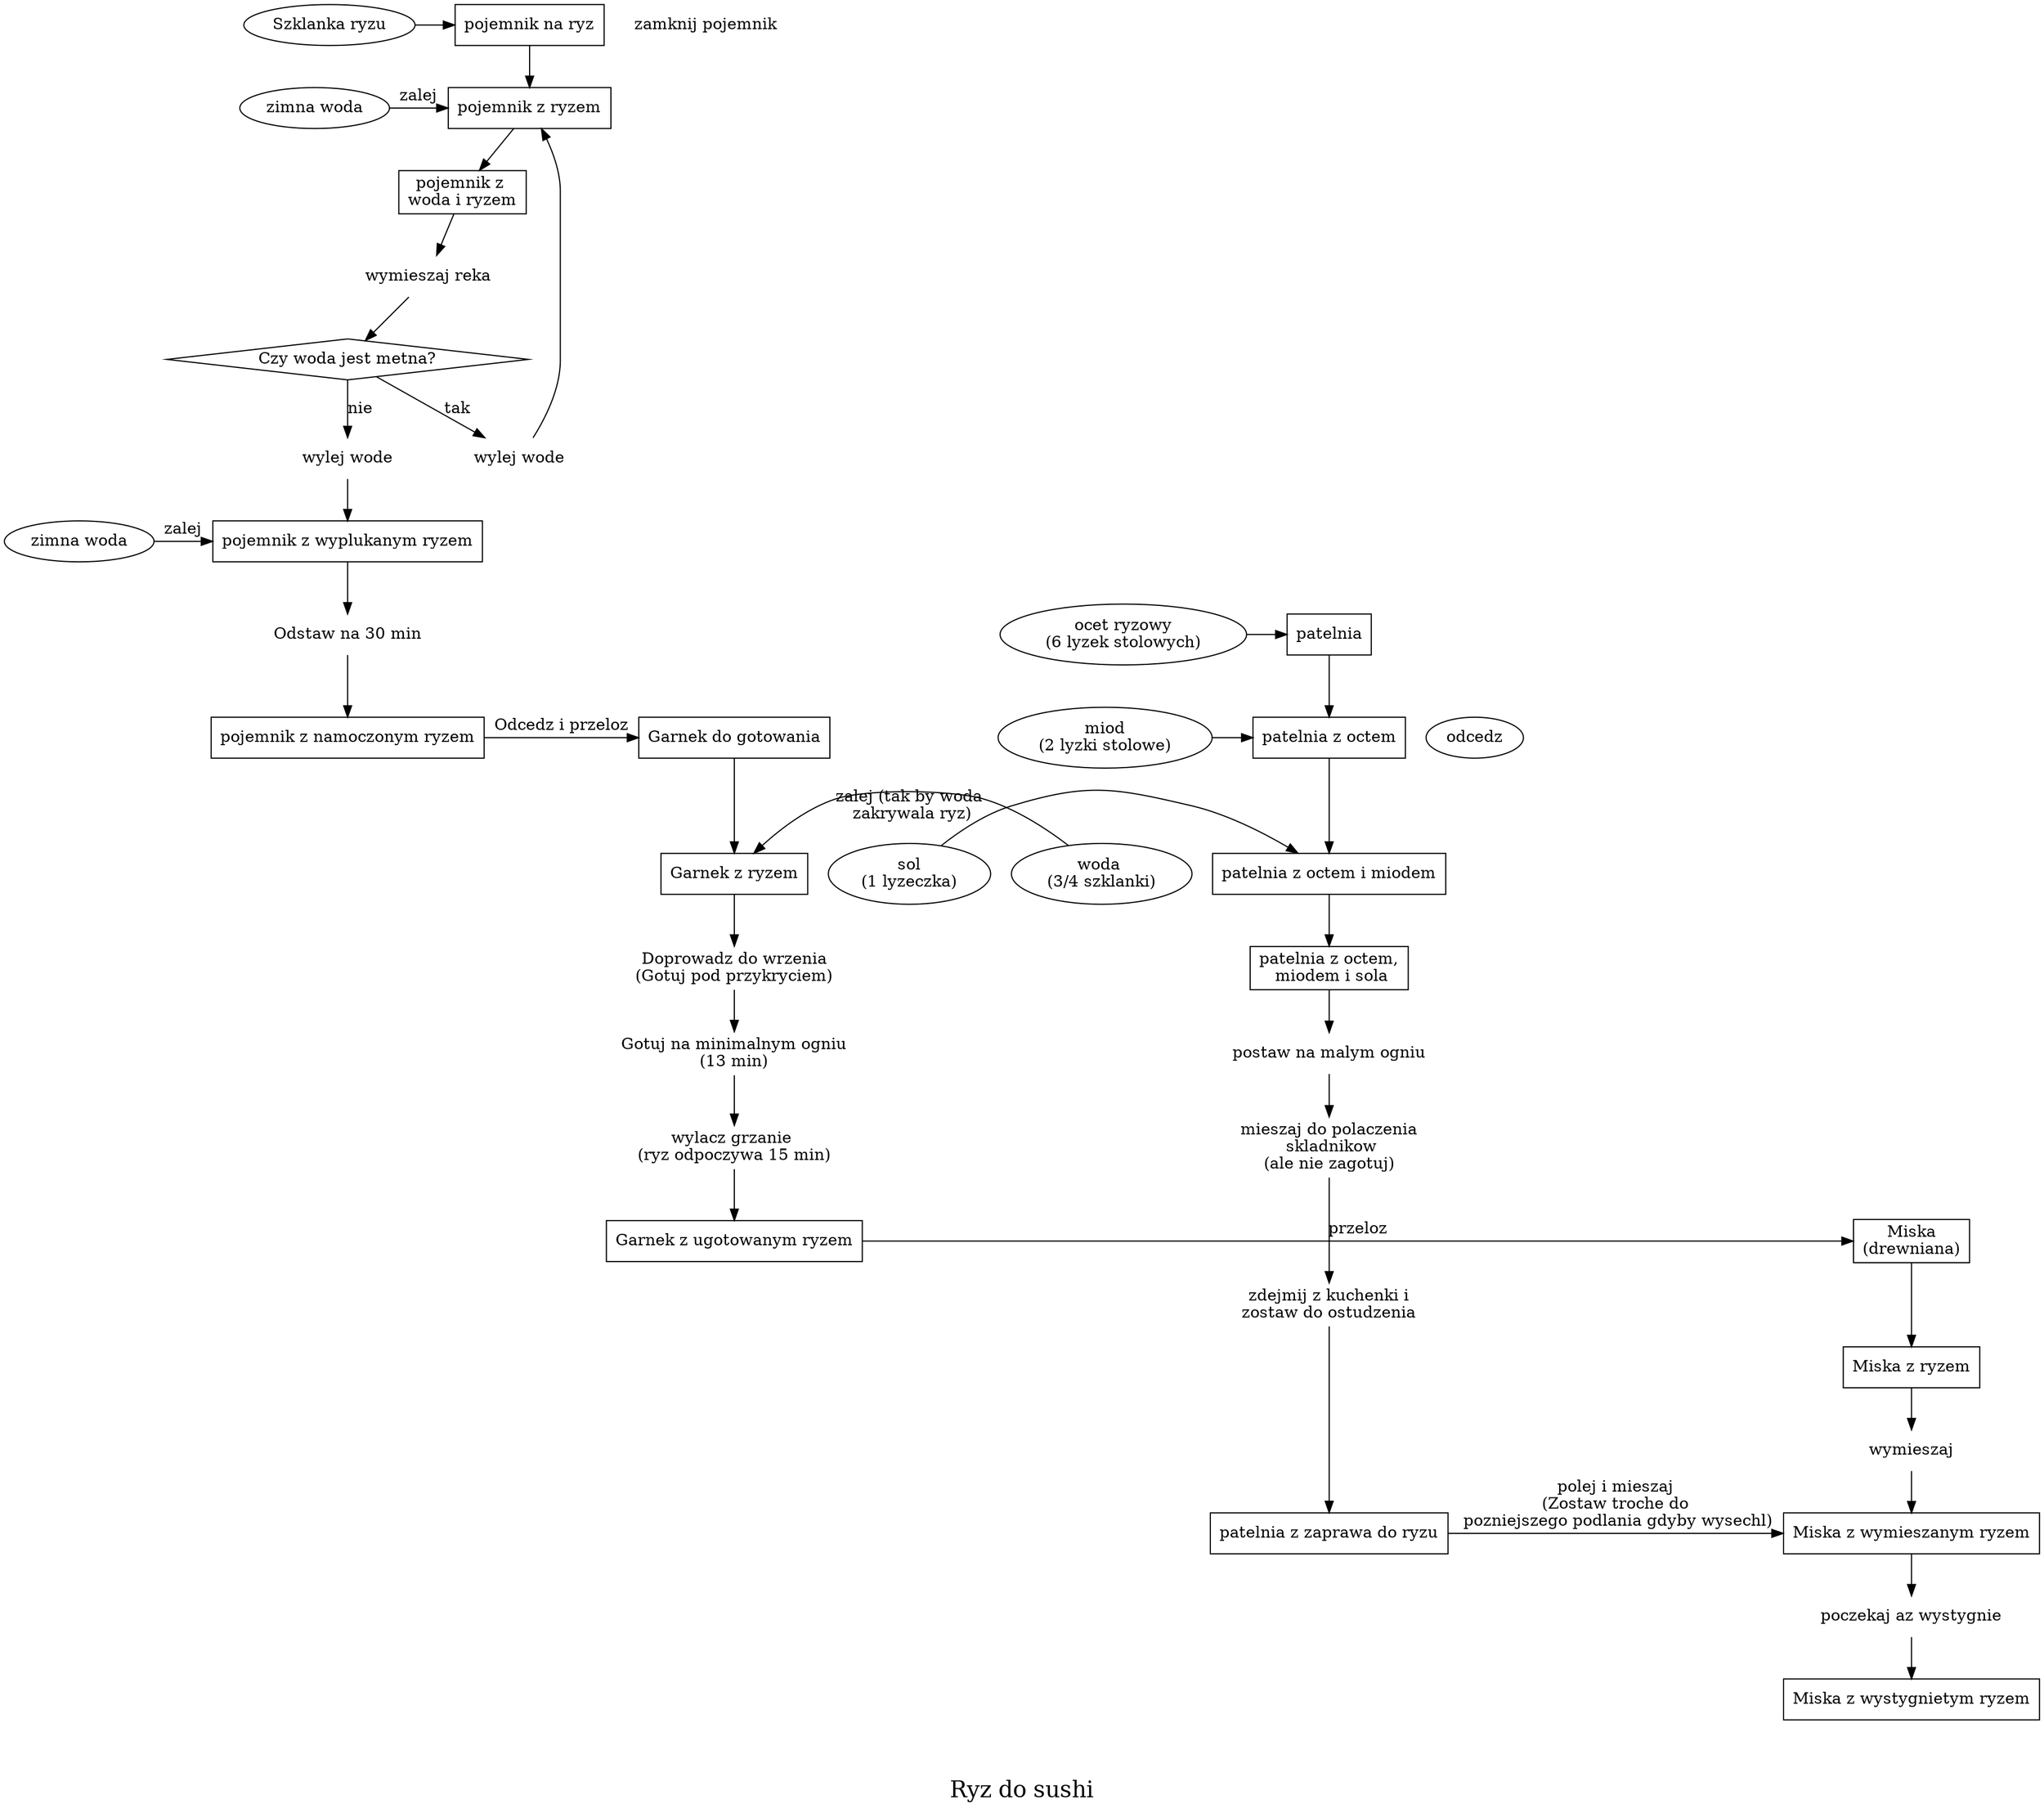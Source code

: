 
digraph G {
  fontsize=20
  label="\n\nRyz do sushi"
  URL="https://www.youtube.com/watch?v=l3D-AV_AYyo&t=226s"
  {rank=same ryz,pojemnik}
  {rank=same woda,pojemnik2}
  {rank=same woda2,pojemnik4}
  {rank=same odcedz,pojemnik5,garnek}
  {rank=same odstaw,ocet,patelnia}
  {rank=same miod,patelnia2}
  {rank=same woda3,garnek2}
  {rank=same sol,patelnia3}
  {rank=same garnek3,miska}
  {rank=same patelnia5,miska3}
  ryz[label="Szklanka ryzu"]
  woda[label="zimna woda"]
  woda2[label="zimna woda"]
  woda3[label="woda \n(3/4 szklanki)"]
  miod[label="miod\n(2 lyzki stolowe)"]
  ocet[label="ocet ryzowy\n(6 lyzek stolowych)"]
  sol[label="sol\n(1 lyzeczka)"]
  mieszaj[label="wymieszaj reka",shape=none]
  wymieszaj[label="wymieszaj",shape=none]
  mieszaj3[label="mieszaj do polaczenia\n skladnikow\n(ale nie zagotuj)",shape=none]
  wylej[label="wylej wode",shape=none]
  wylej2[label="wylej wode",shape=none]
  podgrzej[label="postaw na malym ogniu",shape=none]
  metna[label="Czy woda jest metna?",shape=diamond]
  zamknij[label="zamknij pojemnik",shape=none]
  ostodz[label="zdejmij z kuchenki i\nzostaw do ostudzenia",shape=none]
  czekaj[label="poczekaj az wystygnie",shape=none]
  odstaw[label="Odstaw na 30 min",shape=none]
  gotuj1[label="Doprowadz do wrzenia\n(Gotuj pod przykryciem)",shape=none]
  gotuj2[label="Gotuj na minimalnym ogniu\n(13 min)",shape=none]
  gotuj3[label="wylacz grzanie \n(ryz odpoczywa 15 min)",shape=none]
  patelnia[shape=rectangle,label="patelnia"]
  patelnia2[shape=rectangle,label="patelnia z octem"]
  patelnia3[shape=rectangle,label="patelnia z octem i miodem"]
  patelnia4[shape=rectangle,label="patelnia z octem,\n miodem i sola"]
  patelnia5[shape=rectangle,label="patelnia z zaprawa do ryzu"]
  pojemnik[shape=rectangle,label="pojemnik na ryz"]
  ryz->pojemnik
  pojemnik2[shape=rectangle,label="pojemnik z ryzem"]
  pojemnik3[shape=rectangle,label="pojemnik z \nwoda i ryzem"]
  pojemnik4[shape=rectangle,label="pojemnik z wyplukanym ryzem"]
  pojemnik5[shape=rectangle,label="pojemnik z namoczonym ryzem"]
  garnek[shape=rectangle,label="Garnek do gotowania"]
  garnek2[shape=rectangle,label="Garnek z ryzem"]
  garnek3[shape=rectangle,label="Garnek z ugotowanym ryzem"]
  miska[shape=rectangle,label="Miska\n(drewniana)"]
  miska2[shape=rectangle,label="Miska z ryzem"]
  miska3[shape=rectangle,label="Miska z wymieszanym ryzem"]
  miska4[shape=rectangle,label="Miska z wystygnietym ryzem"]
  woda->pojemnik2[label="zalej"]
  pojemnik->pojemnik2->pojemnik3->mieszaj->metna
  metna->wylej[label="tak"]
  metna->wylej2[label="nie"]
  wylej->pojemnik2
  wylej2->pojemnik4
  woda2->pojemnik4[label="zalej"] 
  pojemnik4->odstaw->pojemnik5
  ocet->patelnia
  miod->patelnia2
  sol->patelnia3->patelnia4
  patelnia->patelnia2->patelnia3
  patelnia4->podgrzej->mieszaj3->ostodz->patelnia5
  pojemnik5->garnek[label="Odcedz i przeloz"]
  garnek->garnek2
  woda3->garnek2[label="zalej (tak by woda\n zakrywala ryz)"]
  garnek2->gotuj1->gotuj2->gotuj3->garnek3
  garnek3->miska[label="przeloz"]
  miska->miska2->wymieszaj->miska3
  patelnia5->miska3[label="polej i mieszaj\n(Zostaw troche do\n pozniejszego podlania gdyby wysechl)"]
  miska3->czekaj->miska4
  
// Odcedz , 3:44 w filmie
}
